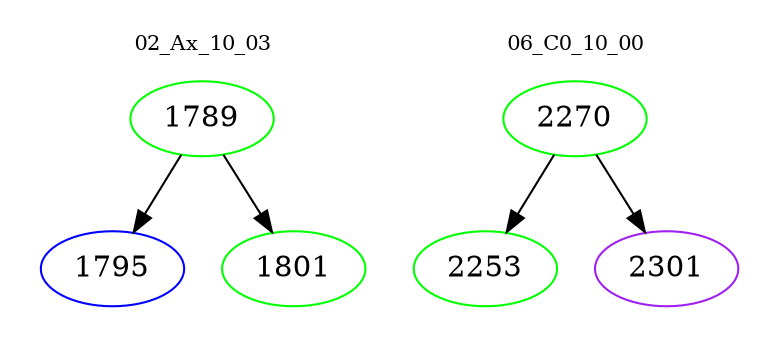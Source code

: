 digraph{
subgraph cluster_0 {
color = white
label = "02_Ax_10_03";
fontsize=10;
T0_1789 [label="1789", color="green"]
T0_1789 -> T0_1795 [color="black"]
T0_1795 [label="1795", color="blue"]
T0_1789 -> T0_1801 [color="black"]
T0_1801 [label="1801", color="green"]
}
subgraph cluster_1 {
color = white
label = "06_C0_10_00";
fontsize=10;
T1_2270 [label="2270", color="green"]
T1_2270 -> T1_2253 [color="black"]
T1_2253 [label="2253", color="green"]
T1_2270 -> T1_2301 [color="black"]
T1_2301 [label="2301", color="purple"]
}
}
